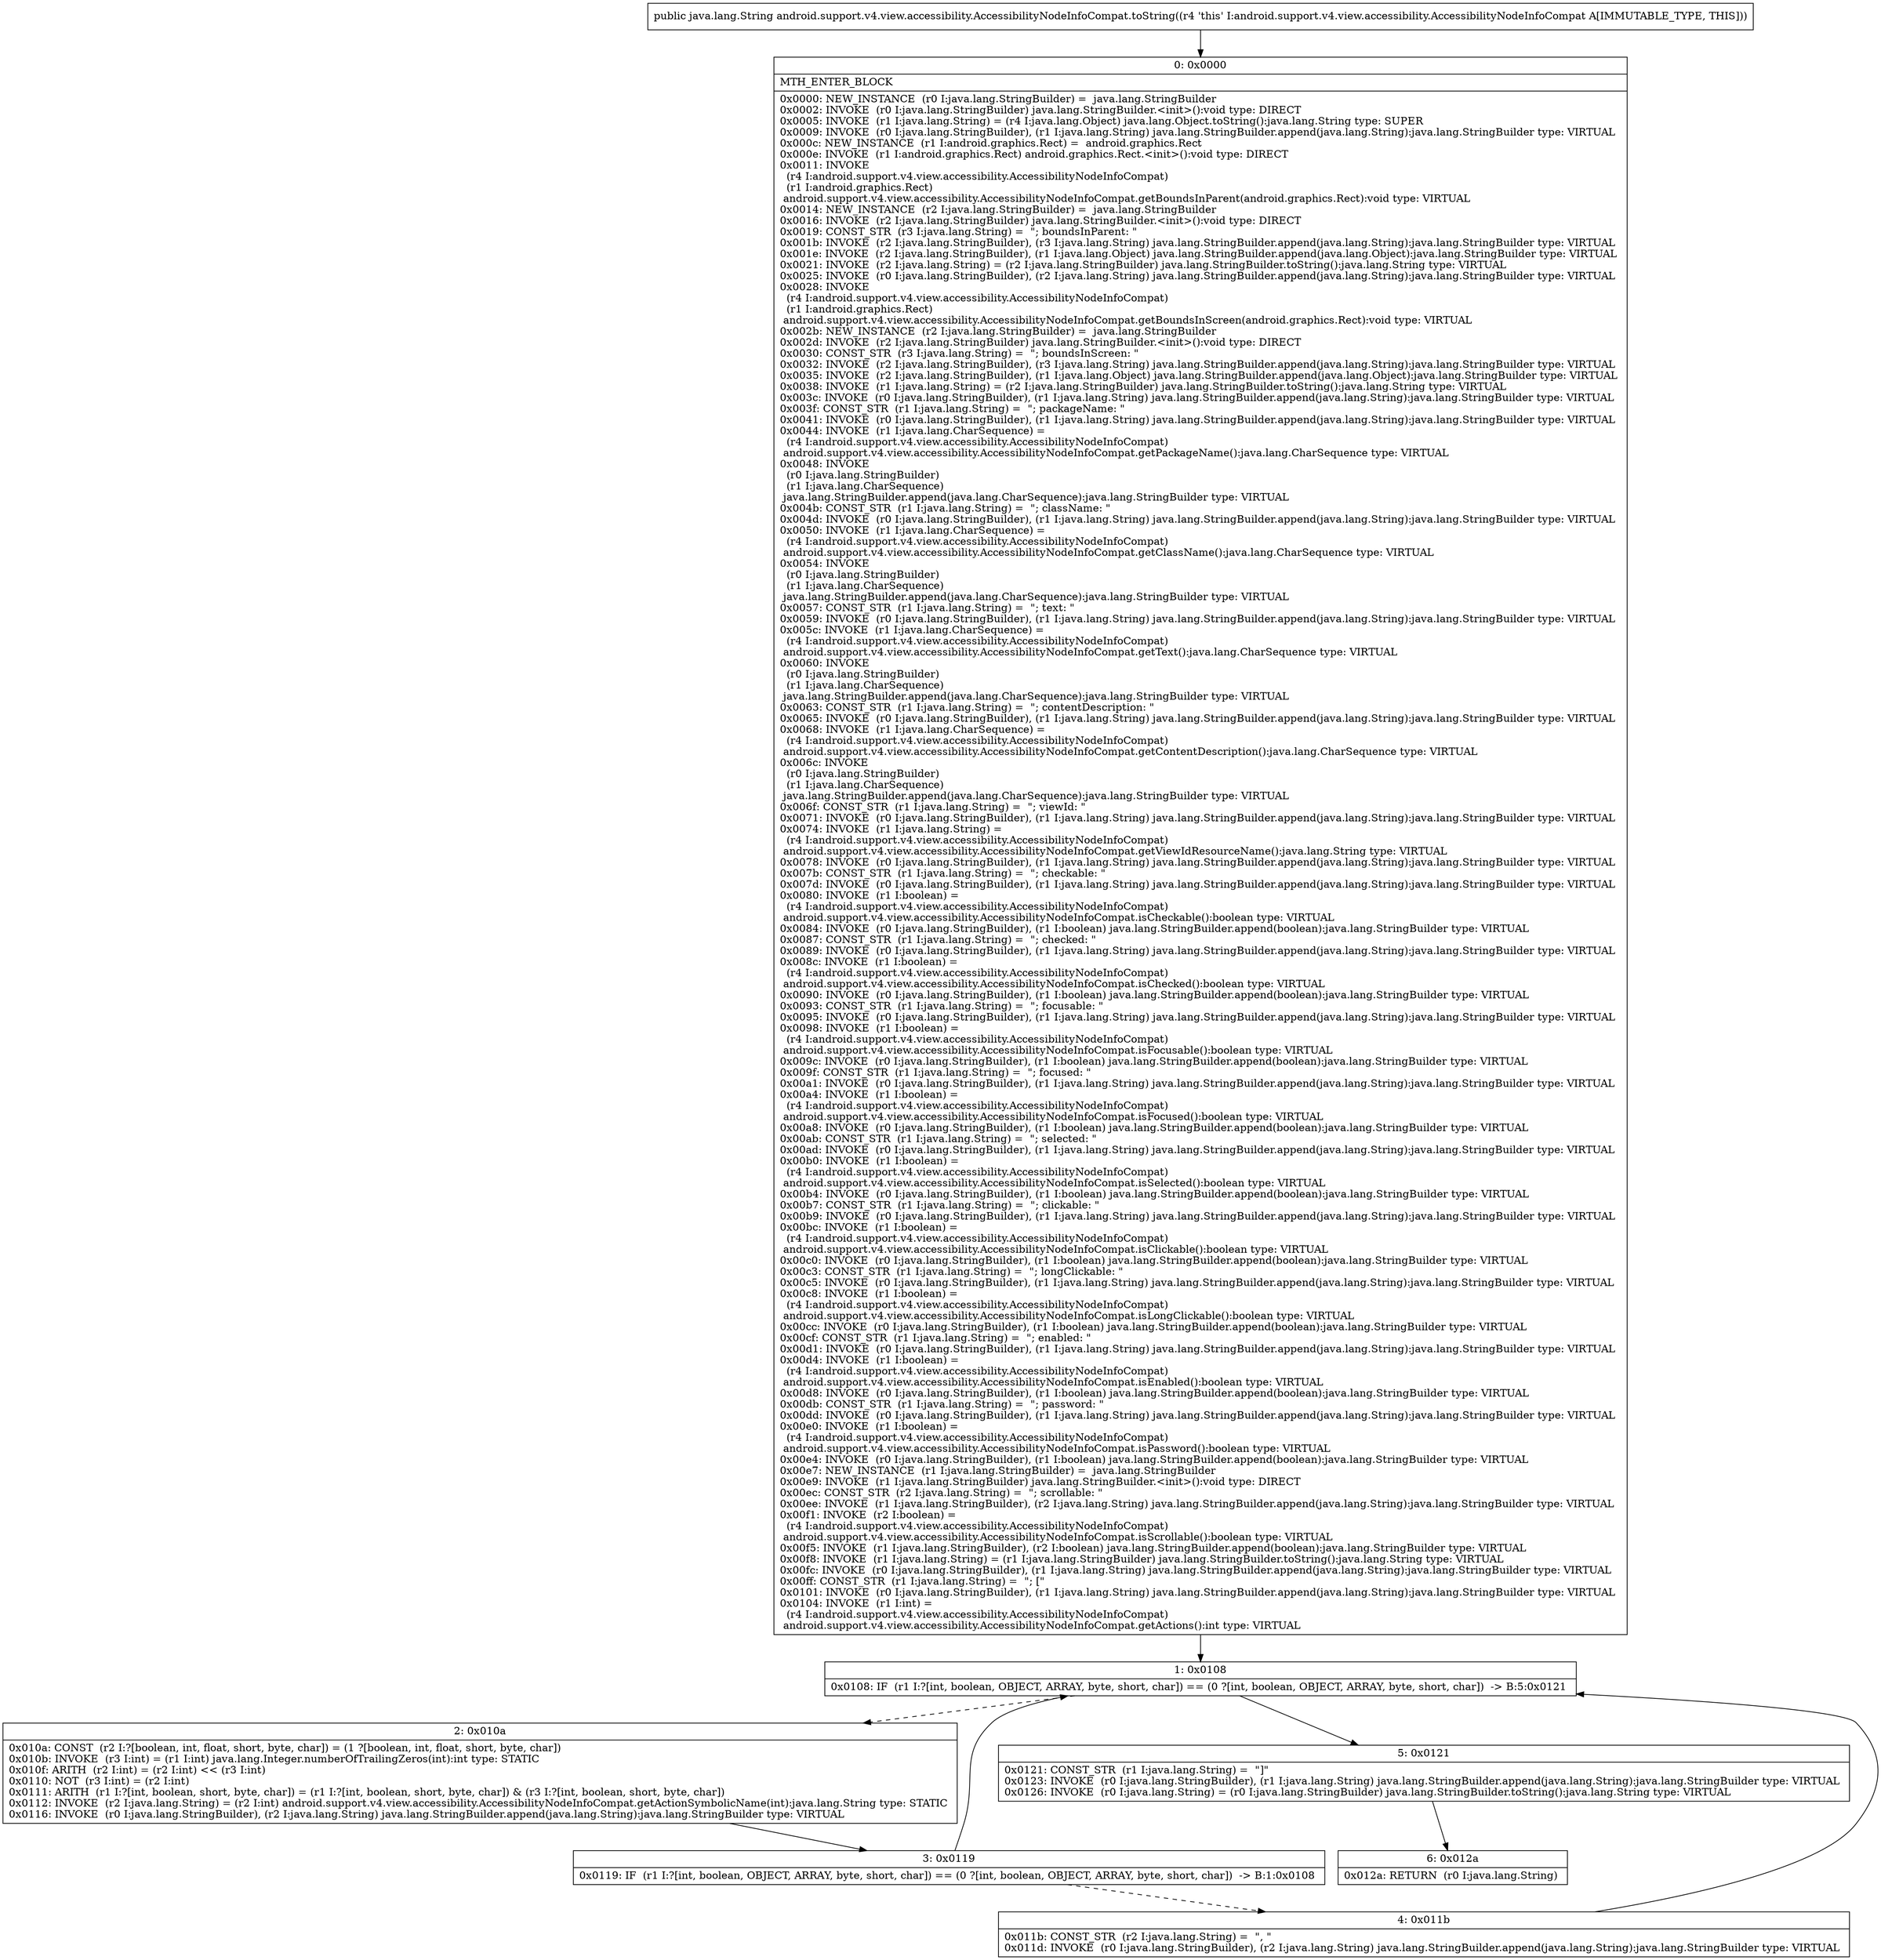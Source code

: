 digraph "CFG forandroid.support.v4.view.accessibility.AccessibilityNodeInfoCompat.toString()Ljava\/lang\/String;" {
Node_0 [shape=record,label="{0\:\ 0x0000|MTH_ENTER_BLOCK\l|0x0000: NEW_INSTANCE  (r0 I:java.lang.StringBuilder) =  java.lang.StringBuilder \l0x0002: INVOKE  (r0 I:java.lang.StringBuilder) java.lang.StringBuilder.\<init\>():void type: DIRECT \l0x0005: INVOKE  (r1 I:java.lang.String) = (r4 I:java.lang.Object) java.lang.Object.toString():java.lang.String type: SUPER \l0x0009: INVOKE  (r0 I:java.lang.StringBuilder), (r1 I:java.lang.String) java.lang.StringBuilder.append(java.lang.String):java.lang.StringBuilder type: VIRTUAL \l0x000c: NEW_INSTANCE  (r1 I:android.graphics.Rect) =  android.graphics.Rect \l0x000e: INVOKE  (r1 I:android.graphics.Rect) android.graphics.Rect.\<init\>():void type: DIRECT \l0x0011: INVOKE  \l  (r4 I:android.support.v4.view.accessibility.AccessibilityNodeInfoCompat)\l  (r1 I:android.graphics.Rect)\l android.support.v4.view.accessibility.AccessibilityNodeInfoCompat.getBoundsInParent(android.graphics.Rect):void type: VIRTUAL \l0x0014: NEW_INSTANCE  (r2 I:java.lang.StringBuilder) =  java.lang.StringBuilder \l0x0016: INVOKE  (r2 I:java.lang.StringBuilder) java.lang.StringBuilder.\<init\>():void type: DIRECT \l0x0019: CONST_STR  (r3 I:java.lang.String) =  \"; boundsInParent: \" \l0x001b: INVOKE  (r2 I:java.lang.StringBuilder), (r3 I:java.lang.String) java.lang.StringBuilder.append(java.lang.String):java.lang.StringBuilder type: VIRTUAL \l0x001e: INVOKE  (r2 I:java.lang.StringBuilder), (r1 I:java.lang.Object) java.lang.StringBuilder.append(java.lang.Object):java.lang.StringBuilder type: VIRTUAL \l0x0021: INVOKE  (r2 I:java.lang.String) = (r2 I:java.lang.StringBuilder) java.lang.StringBuilder.toString():java.lang.String type: VIRTUAL \l0x0025: INVOKE  (r0 I:java.lang.StringBuilder), (r2 I:java.lang.String) java.lang.StringBuilder.append(java.lang.String):java.lang.StringBuilder type: VIRTUAL \l0x0028: INVOKE  \l  (r4 I:android.support.v4.view.accessibility.AccessibilityNodeInfoCompat)\l  (r1 I:android.graphics.Rect)\l android.support.v4.view.accessibility.AccessibilityNodeInfoCompat.getBoundsInScreen(android.graphics.Rect):void type: VIRTUAL \l0x002b: NEW_INSTANCE  (r2 I:java.lang.StringBuilder) =  java.lang.StringBuilder \l0x002d: INVOKE  (r2 I:java.lang.StringBuilder) java.lang.StringBuilder.\<init\>():void type: DIRECT \l0x0030: CONST_STR  (r3 I:java.lang.String) =  \"; boundsInScreen: \" \l0x0032: INVOKE  (r2 I:java.lang.StringBuilder), (r3 I:java.lang.String) java.lang.StringBuilder.append(java.lang.String):java.lang.StringBuilder type: VIRTUAL \l0x0035: INVOKE  (r2 I:java.lang.StringBuilder), (r1 I:java.lang.Object) java.lang.StringBuilder.append(java.lang.Object):java.lang.StringBuilder type: VIRTUAL \l0x0038: INVOKE  (r1 I:java.lang.String) = (r2 I:java.lang.StringBuilder) java.lang.StringBuilder.toString():java.lang.String type: VIRTUAL \l0x003c: INVOKE  (r0 I:java.lang.StringBuilder), (r1 I:java.lang.String) java.lang.StringBuilder.append(java.lang.String):java.lang.StringBuilder type: VIRTUAL \l0x003f: CONST_STR  (r1 I:java.lang.String) =  \"; packageName: \" \l0x0041: INVOKE  (r0 I:java.lang.StringBuilder), (r1 I:java.lang.String) java.lang.StringBuilder.append(java.lang.String):java.lang.StringBuilder type: VIRTUAL \l0x0044: INVOKE  (r1 I:java.lang.CharSequence) = \l  (r4 I:android.support.v4.view.accessibility.AccessibilityNodeInfoCompat)\l android.support.v4.view.accessibility.AccessibilityNodeInfoCompat.getPackageName():java.lang.CharSequence type: VIRTUAL \l0x0048: INVOKE  \l  (r0 I:java.lang.StringBuilder)\l  (r1 I:java.lang.CharSequence)\l java.lang.StringBuilder.append(java.lang.CharSequence):java.lang.StringBuilder type: VIRTUAL \l0x004b: CONST_STR  (r1 I:java.lang.String) =  \"; className: \" \l0x004d: INVOKE  (r0 I:java.lang.StringBuilder), (r1 I:java.lang.String) java.lang.StringBuilder.append(java.lang.String):java.lang.StringBuilder type: VIRTUAL \l0x0050: INVOKE  (r1 I:java.lang.CharSequence) = \l  (r4 I:android.support.v4.view.accessibility.AccessibilityNodeInfoCompat)\l android.support.v4.view.accessibility.AccessibilityNodeInfoCompat.getClassName():java.lang.CharSequence type: VIRTUAL \l0x0054: INVOKE  \l  (r0 I:java.lang.StringBuilder)\l  (r1 I:java.lang.CharSequence)\l java.lang.StringBuilder.append(java.lang.CharSequence):java.lang.StringBuilder type: VIRTUAL \l0x0057: CONST_STR  (r1 I:java.lang.String) =  \"; text: \" \l0x0059: INVOKE  (r0 I:java.lang.StringBuilder), (r1 I:java.lang.String) java.lang.StringBuilder.append(java.lang.String):java.lang.StringBuilder type: VIRTUAL \l0x005c: INVOKE  (r1 I:java.lang.CharSequence) = \l  (r4 I:android.support.v4.view.accessibility.AccessibilityNodeInfoCompat)\l android.support.v4.view.accessibility.AccessibilityNodeInfoCompat.getText():java.lang.CharSequence type: VIRTUAL \l0x0060: INVOKE  \l  (r0 I:java.lang.StringBuilder)\l  (r1 I:java.lang.CharSequence)\l java.lang.StringBuilder.append(java.lang.CharSequence):java.lang.StringBuilder type: VIRTUAL \l0x0063: CONST_STR  (r1 I:java.lang.String) =  \"; contentDescription: \" \l0x0065: INVOKE  (r0 I:java.lang.StringBuilder), (r1 I:java.lang.String) java.lang.StringBuilder.append(java.lang.String):java.lang.StringBuilder type: VIRTUAL \l0x0068: INVOKE  (r1 I:java.lang.CharSequence) = \l  (r4 I:android.support.v4.view.accessibility.AccessibilityNodeInfoCompat)\l android.support.v4.view.accessibility.AccessibilityNodeInfoCompat.getContentDescription():java.lang.CharSequence type: VIRTUAL \l0x006c: INVOKE  \l  (r0 I:java.lang.StringBuilder)\l  (r1 I:java.lang.CharSequence)\l java.lang.StringBuilder.append(java.lang.CharSequence):java.lang.StringBuilder type: VIRTUAL \l0x006f: CONST_STR  (r1 I:java.lang.String) =  \"; viewId: \" \l0x0071: INVOKE  (r0 I:java.lang.StringBuilder), (r1 I:java.lang.String) java.lang.StringBuilder.append(java.lang.String):java.lang.StringBuilder type: VIRTUAL \l0x0074: INVOKE  (r1 I:java.lang.String) = \l  (r4 I:android.support.v4.view.accessibility.AccessibilityNodeInfoCompat)\l android.support.v4.view.accessibility.AccessibilityNodeInfoCompat.getViewIdResourceName():java.lang.String type: VIRTUAL \l0x0078: INVOKE  (r0 I:java.lang.StringBuilder), (r1 I:java.lang.String) java.lang.StringBuilder.append(java.lang.String):java.lang.StringBuilder type: VIRTUAL \l0x007b: CONST_STR  (r1 I:java.lang.String) =  \"; checkable: \" \l0x007d: INVOKE  (r0 I:java.lang.StringBuilder), (r1 I:java.lang.String) java.lang.StringBuilder.append(java.lang.String):java.lang.StringBuilder type: VIRTUAL \l0x0080: INVOKE  (r1 I:boolean) = \l  (r4 I:android.support.v4.view.accessibility.AccessibilityNodeInfoCompat)\l android.support.v4.view.accessibility.AccessibilityNodeInfoCompat.isCheckable():boolean type: VIRTUAL \l0x0084: INVOKE  (r0 I:java.lang.StringBuilder), (r1 I:boolean) java.lang.StringBuilder.append(boolean):java.lang.StringBuilder type: VIRTUAL \l0x0087: CONST_STR  (r1 I:java.lang.String) =  \"; checked: \" \l0x0089: INVOKE  (r0 I:java.lang.StringBuilder), (r1 I:java.lang.String) java.lang.StringBuilder.append(java.lang.String):java.lang.StringBuilder type: VIRTUAL \l0x008c: INVOKE  (r1 I:boolean) = \l  (r4 I:android.support.v4.view.accessibility.AccessibilityNodeInfoCompat)\l android.support.v4.view.accessibility.AccessibilityNodeInfoCompat.isChecked():boolean type: VIRTUAL \l0x0090: INVOKE  (r0 I:java.lang.StringBuilder), (r1 I:boolean) java.lang.StringBuilder.append(boolean):java.lang.StringBuilder type: VIRTUAL \l0x0093: CONST_STR  (r1 I:java.lang.String) =  \"; focusable: \" \l0x0095: INVOKE  (r0 I:java.lang.StringBuilder), (r1 I:java.lang.String) java.lang.StringBuilder.append(java.lang.String):java.lang.StringBuilder type: VIRTUAL \l0x0098: INVOKE  (r1 I:boolean) = \l  (r4 I:android.support.v4.view.accessibility.AccessibilityNodeInfoCompat)\l android.support.v4.view.accessibility.AccessibilityNodeInfoCompat.isFocusable():boolean type: VIRTUAL \l0x009c: INVOKE  (r0 I:java.lang.StringBuilder), (r1 I:boolean) java.lang.StringBuilder.append(boolean):java.lang.StringBuilder type: VIRTUAL \l0x009f: CONST_STR  (r1 I:java.lang.String) =  \"; focused: \" \l0x00a1: INVOKE  (r0 I:java.lang.StringBuilder), (r1 I:java.lang.String) java.lang.StringBuilder.append(java.lang.String):java.lang.StringBuilder type: VIRTUAL \l0x00a4: INVOKE  (r1 I:boolean) = \l  (r4 I:android.support.v4.view.accessibility.AccessibilityNodeInfoCompat)\l android.support.v4.view.accessibility.AccessibilityNodeInfoCompat.isFocused():boolean type: VIRTUAL \l0x00a8: INVOKE  (r0 I:java.lang.StringBuilder), (r1 I:boolean) java.lang.StringBuilder.append(boolean):java.lang.StringBuilder type: VIRTUAL \l0x00ab: CONST_STR  (r1 I:java.lang.String) =  \"; selected: \" \l0x00ad: INVOKE  (r0 I:java.lang.StringBuilder), (r1 I:java.lang.String) java.lang.StringBuilder.append(java.lang.String):java.lang.StringBuilder type: VIRTUAL \l0x00b0: INVOKE  (r1 I:boolean) = \l  (r4 I:android.support.v4.view.accessibility.AccessibilityNodeInfoCompat)\l android.support.v4.view.accessibility.AccessibilityNodeInfoCompat.isSelected():boolean type: VIRTUAL \l0x00b4: INVOKE  (r0 I:java.lang.StringBuilder), (r1 I:boolean) java.lang.StringBuilder.append(boolean):java.lang.StringBuilder type: VIRTUAL \l0x00b7: CONST_STR  (r1 I:java.lang.String) =  \"; clickable: \" \l0x00b9: INVOKE  (r0 I:java.lang.StringBuilder), (r1 I:java.lang.String) java.lang.StringBuilder.append(java.lang.String):java.lang.StringBuilder type: VIRTUAL \l0x00bc: INVOKE  (r1 I:boolean) = \l  (r4 I:android.support.v4.view.accessibility.AccessibilityNodeInfoCompat)\l android.support.v4.view.accessibility.AccessibilityNodeInfoCompat.isClickable():boolean type: VIRTUAL \l0x00c0: INVOKE  (r0 I:java.lang.StringBuilder), (r1 I:boolean) java.lang.StringBuilder.append(boolean):java.lang.StringBuilder type: VIRTUAL \l0x00c3: CONST_STR  (r1 I:java.lang.String) =  \"; longClickable: \" \l0x00c5: INVOKE  (r0 I:java.lang.StringBuilder), (r1 I:java.lang.String) java.lang.StringBuilder.append(java.lang.String):java.lang.StringBuilder type: VIRTUAL \l0x00c8: INVOKE  (r1 I:boolean) = \l  (r4 I:android.support.v4.view.accessibility.AccessibilityNodeInfoCompat)\l android.support.v4.view.accessibility.AccessibilityNodeInfoCompat.isLongClickable():boolean type: VIRTUAL \l0x00cc: INVOKE  (r0 I:java.lang.StringBuilder), (r1 I:boolean) java.lang.StringBuilder.append(boolean):java.lang.StringBuilder type: VIRTUAL \l0x00cf: CONST_STR  (r1 I:java.lang.String) =  \"; enabled: \" \l0x00d1: INVOKE  (r0 I:java.lang.StringBuilder), (r1 I:java.lang.String) java.lang.StringBuilder.append(java.lang.String):java.lang.StringBuilder type: VIRTUAL \l0x00d4: INVOKE  (r1 I:boolean) = \l  (r4 I:android.support.v4.view.accessibility.AccessibilityNodeInfoCompat)\l android.support.v4.view.accessibility.AccessibilityNodeInfoCompat.isEnabled():boolean type: VIRTUAL \l0x00d8: INVOKE  (r0 I:java.lang.StringBuilder), (r1 I:boolean) java.lang.StringBuilder.append(boolean):java.lang.StringBuilder type: VIRTUAL \l0x00db: CONST_STR  (r1 I:java.lang.String) =  \"; password: \" \l0x00dd: INVOKE  (r0 I:java.lang.StringBuilder), (r1 I:java.lang.String) java.lang.StringBuilder.append(java.lang.String):java.lang.StringBuilder type: VIRTUAL \l0x00e0: INVOKE  (r1 I:boolean) = \l  (r4 I:android.support.v4.view.accessibility.AccessibilityNodeInfoCompat)\l android.support.v4.view.accessibility.AccessibilityNodeInfoCompat.isPassword():boolean type: VIRTUAL \l0x00e4: INVOKE  (r0 I:java.lang.StringBuilder), (r1 I:boolean) java.lang.StringBuilder.append(boolean):java.lang.StringBuilder type: VIRTUAL \l0x00e7: NEW_INSTANCE  (r1 I:java.lang.StringBuilder) =  java.lang.StringBuilder \l0x00e9: INVOKE  (r1 I:java.lang.StringBuilder) java.lang.StringBuilder.\<init\>():void type: DIRECT \l0x00ec: CONST_STR  (r2 I:java.lang.String) =  \"; scrollable: \" \l0x00ee: INVOKE  (r1 I:java.lang.StringBuilder), (r2 I:java.lang.String) java.lang.StringBuilder.append(java.lang.String):java.lang.StringBuilder type: VIRTUAL \l0x00f1: INVOKE  (r2 I:boolean) = \l  (r4 I:android.support.v4.view.accessibility.AccessibilityNodeInfoCompat)\l android.support.v4.view.accessibility.AccessibilityNodeInfoCompat.isScrollable():boolean type: VIRTUAL \l0x00f5: INVOKE  (r1 I:java.lang.StringBuilder), (r2 I:boolean) java.lang.StringBuilder.append(boolean):java.lang.StringBuilder type: VIRTUAL \l0x00f8: INVOKE  (r1 I:java.lang.String) = (r1 I:java.lang.StringBuilder) java.lang.StringBuilder.toString():java.lang.String type: VIRTUAL \l0x00fc: INVOKE  (r0 I:java.lang.StringBuilder), (r1 I:java.lang.String) java.lang.StringBuilder.append(java.lang.String):java.lang.StringBuilder type: VIRTUAL \l0x00ff: CONST_STR  (r1 I:java.lang.String) =  \"; [\" \l0x0101: INVOKE  (r0 I:java.lang.StringBuilder), (r1 I:java.lang.String) java.lang.StringBuilder.append(java.lang.String):java.lang.StringBuilder type: VIRTUAL \l0x0104: INVOKE  (r1 I:int) = \l  (r4 I:android.support.v4.view.accessibility.AccessibilityNodeInfoCompat)\l android.support.v4.view.accessibility.AccessibilityNodeInfoCompat.getActions():int type: VIRTUAL \l}"];
Node_1 [shape=record,label="{1\:\ 0x0108|0x0108: IF  (r1 I:?[int, boolean, OBJECT, ARRAY, byte, short, char]) == (0 ?[int, boolean, OBJECT, ARRAY, byte, short, char])  \-\> B:5:0x0121 \l}"];
Node_2 [shape=record,label="{2\:\ 0x010a|0x010a: CONST  (r2 I:?[boolean, int, float, short, byte, char]) = (1 ?[boolean, int, float, short, byte, char]) \l0x010b: INVOKE  (r3 I:int) = (r1 I:int) java.lang.Integer.numberOfTrailingZeros(int):int type: STATIC \l0x010f: ARITH  (r2 I:int) = (r2 I:int) \<\< (r3 I:int) \l0x0110: NOT  (r3 I:int) = (r2 I:int) \l0x0111: ARITH  (r1 I:?[int, boolean, short, byte, char]) = (r1 I:?[int, boolean, short, byte, char]) & (r3 I:?[int, boolean, short, byte, char]) \l0x0112: INVOKE  (r2 I:java.lang.String) = (r2 I:int) android.support.v4.view.accessibility.AccessibilityNodeInfoCompat.getActionSymbolicName(int):java.lang.String type: STATIC \l0x0116: INVOKE  (r0 I:java.lang.StringBuilder), (r2 I:java.lang.String) java.lang.StringBuilder.append(java.lang.String):java.lang.StringBuilder type: VIRTUAL \l}"];
Node_3 [shape=record,label="{3\:\ 0x0119|0x0119: IF  (r1 I:?[int, boolean, OBJECT, ARRAY, byte, short, char]) == (0 ?[int, boolean, OBJECT, ARRAY, byte, short, char])  \-\> B:1:0x0108 \l}"];
Node_4 [shape=record,label="{4\:\ 0x011b|0x011b: CONST_STR  (r2 I:java.lang.String) =  \", \" \l0x011d: INVOKE  (r0 I:java.lang.StringBuilder), (r2 I:java.lang.String) java.lang.StringBuilder.append(java.lang.String):java.lang.StringBuilder type: VIRTUAL \l}"];
Node_5 [shape=record,label="{5\:\ 0x0121|0x0121: CONST_STR  (r1 I:java.lang.String) =  \"]\" \l0x0123: INVOKE  (r0 I:java.lang.StringBuilder), (r1 I:java.lang.String) java.lang.StringBuilder.append(java.lang.String):java.lang.StringBuilder type: VIRTUAL \l0x0126: INVOKE  (r0 I:java.lang.String) = (r0 I:java.lang.StringBuilder) java.lang.StringBuilder.toString():java.lang.String type: VIRTUAL \l}"];
Node_6 [shape=record,label="{6\:\ 0x012a|0x012a: RETURN  (r0 I:java.lang.String) \l}"];
MethodNode[shape=record,label="{public java.lang.String android.support.v4.view.accessibility.AccessibilityNodeInfoCompat.toString((r4 'this' I:android.support.v4.view.accessibility.AccessibilityNodeInfoCompat A[IMMUTABLE_TYPE, THIS])) }"];
MethodNode -> Node_0;
Node_0 -> Node_1;
Node_1 -> Node_2[style=dashed];
Node_1 -> Node_5;
Node_2 -> Node_3;
Node_3 -> Node_1;
Node_3 -> Node_4[style=dashed];
Node_4 -> Node_1;
Node_5 -> Node_6;
}

